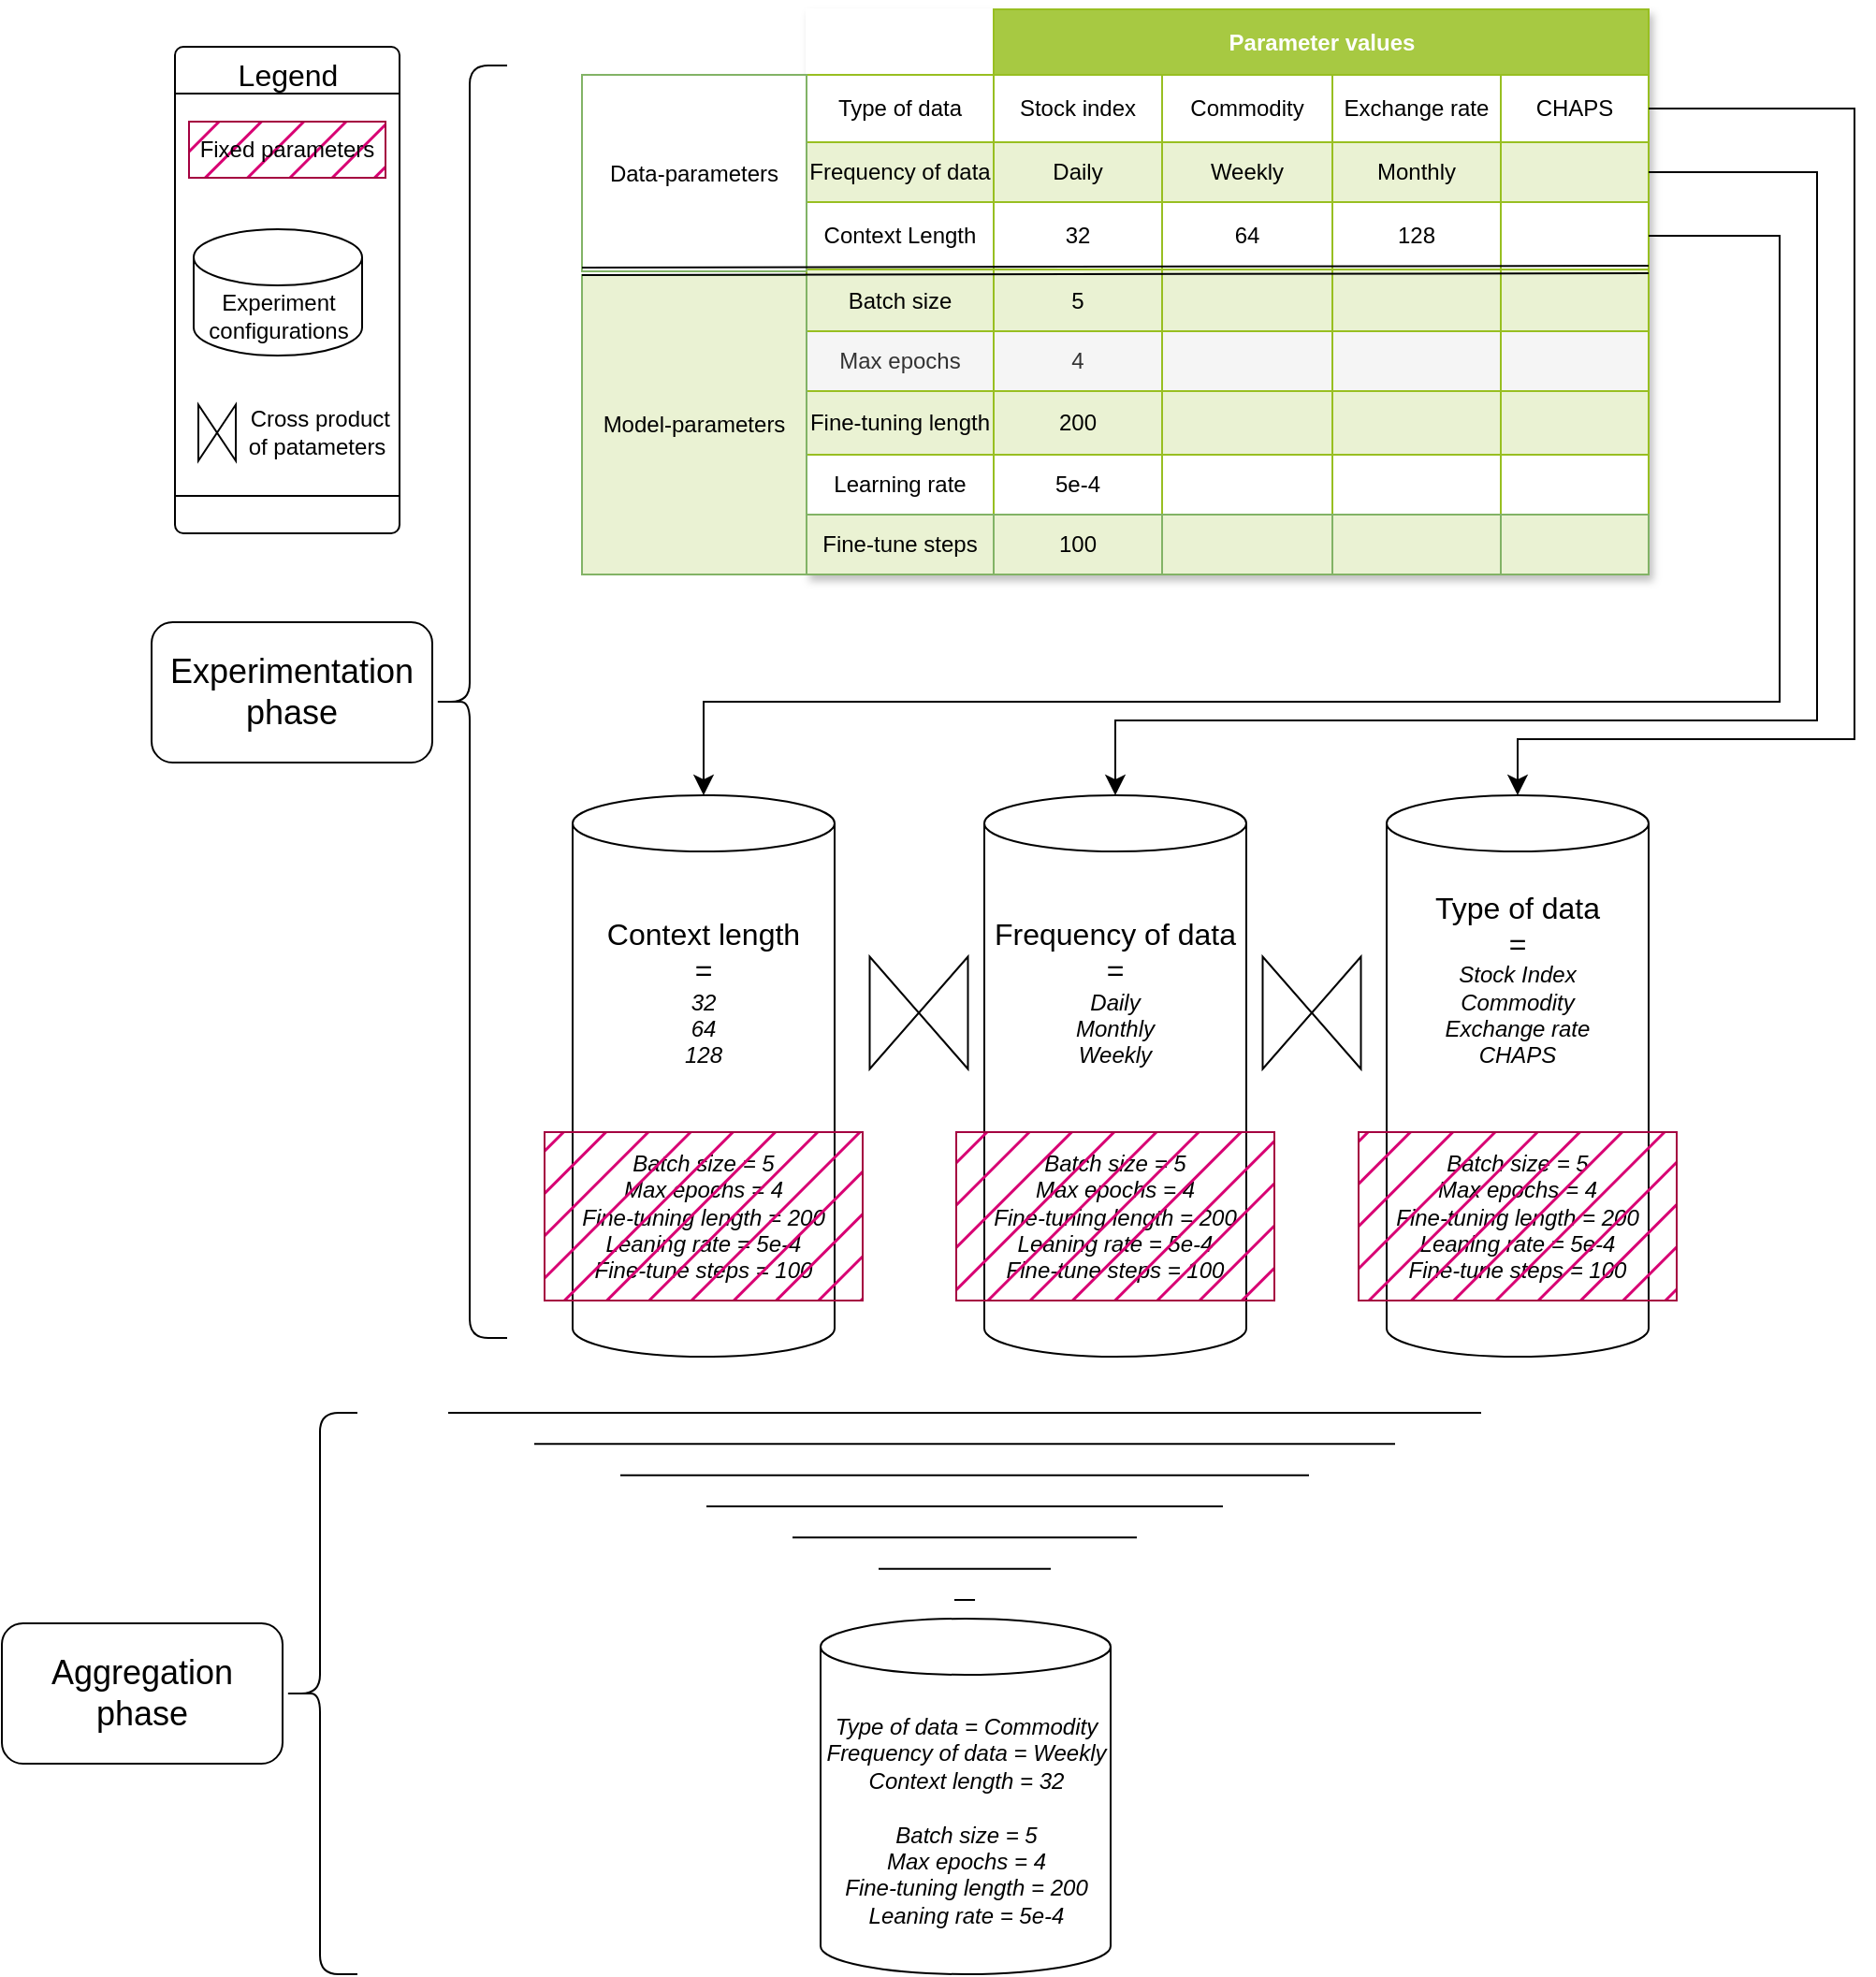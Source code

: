 <mxfile version="24.7.12">
  <diagram name="Page-1" id="0X-eT6srL4ad6cFD6U-O">
    <mxGraphModel dx="1630" dy="920" grid="1" gridSize="10" guides="1" tooltips="1" connect="1" arrows="1" fold="1" page="0" pageScale="1" pageWidth="827" pageHeight="1169" math="0" shadow="0">
      <root>
        <mxCell id="0" />
        <mxCell id="1" parent="0" />
        <mxCell id="S9tJWIZ2xEN-GUF81i5g-2" value="Assets" style="childLayout=tableLayout;recursiveResize=0;strokeColor=#98bf21;fillColor=#A7C942;shadow=1;" vertex="1" parent="1">
          <mxGeometry x="320" y="110" width="450" height="302" as="geometry" />
        </mxCell>
        <mxCell id="S9tJWIZ2xEN-GUF81i5g-3" style="shape=tableRow;horizontal=0;startSize=0;swimlaneHead=0;swimlaneBody=0;top=0;left=0;bottom=0;right=0;dropTarget=0;collapsible=0;recursiveResize=0;expand=0;fontStyle=0;strokeColor=inherit;fillColor=#ffffff;" vertex="1" parent="S9tJWIZ2xEN-GUF81i5g-2">
          <mxGeometry width="450" height="35" as="geometry" />
        </mxCell>
        <mxCell id="S9tJWIZ2xEN-GUF81i5g-23" style="connectable=0;recursiveResize=0;align=center;fontStyle=1;html=1;strokeColor=#ffffff;" vertex="1" parent="S9tJWIZ2xEN-GUF81i5g-3">
          <mxGeometry width="100" height="35" as="geometry">
            <mxRectangle width="100" height="35" as="alternateBounds" />
          </mxGeometry>
        </mxCell>
        <mxCell id="S9tJWIZ2xEN-GUF81i5g-4" value="Parameter values" style="connectable=0;recursiveResize=0;strokeColor=inherit;fillColor=#A7C942;align=center;fontStyle=1;fontColor=#FFFFFF;html=1;rowspan=1;colspan=4;" vertex="1" parent="S9tJWIZ2xEN-GUF81i5g-3">
          <mxGeometry x="100" width="350" height="35" as="geometry">
            <mxRectangle width="90" height="35" as="alternateBounds" />
          </mxGeometry>
        </mxCell>
        <mxCell id="S9tJWIZ2xEN-GUF81i5g-5" value="Title 2" style="connectable=0;recursiveResize=0;strokeColor=inherit;fillColor=#A7C942;align=center;fontStyle=1;fontColor=#FFFFFF;html=1;" vertex="1" visible="0" parent="S9tJWIZ2xEN-GUF81i5g-3">
          <mxGeometry x="190" width="91" height="35" as="geometry">
            <mxRectangle width="91" height="35" as="alternateBounds" />
          </mxGeometry>
        </mxCell>
        <mxCell id="S9tJWIZ2xEN-GUF81i5g-6" value="Title 3" style="connectable=0;recursiveResize=0;strokeColor=inherit;fillColor=#A7C942;align=center;fontStyle=1;fontColor=#FFFFFF;html=1;" vertex="1" visible="0" parent="S9tJWIZ2xEN-GUF81i5g-3">
          <mxGeometry x="281" width="90" height="35" as="geometry">
            <mxRectangle width="90" height="35" as="alternateBounds" />
          </mxGeometry>
        </mxCell>
        <mxCell id="S9tJWIZ2xEN-GUF81i5g-28" style="connectable=0;recursiveResize=0;strokeColor=inherit;fillColor=#A7C942;align=center;fontStyle=1;fontColor=#FFFFFF;html=1;" vertex="1" visible="0" parent="S9tJWIZ2xEN-GUF81i5g-3">
          <mxGeometry x="371" width="79" height="35" as="geometry">
            <mxRectangle width="79" height="35" as="alternateBounds" />
          </mxGeometry>
        </mxCell>
        <mxCell id="S9tJWIZ2xEN-GUF81i5g-7" value="" style="shape=tableRow;horizontal=0;startSize=0;swimlaneHead=0;swimlaneBody=0;top=0;left=0;bottom=0;right=0;dropTarget=0;collapsible=0;recursiveResize=0;expand=0;fontStyle=0;strokeColor=inherit;fillColor=#ffffff;" vertex="1" parent="S9tJWIZ2xEN-GUF81i5g-2">
          <mxGeometry y="35" width="450" height="36" as="geometry" />
        </mxCell>
        <mxCell id="S9tJWIZ2xEN-GUF81i5g-24" value="Type of data" style="connectable=0;recursiveResize=0;strokeColor=inherit;fillColor=inherit;align=center;whiteSpace=wrap;html=1;" vertex="1" parent="S9tJWIZ2xEN-GUF81i5g-7">
          <mxGeometry width="100" height="36" as="geometry">
            <mxRectangle width="100" height="36" as="alternateBounds" />
          </mxGeometry>
        </mxCell>
        <mxCell id="S9tJWIZ2xEN-GUF81i5g-8" value="Stock index" style="connectable=0;recursiveResize=0;strokeColor=inherit;fillColor=inherit;align=center;whiteSpace=wrap;html=1;" vertex="1" parent="S9tJWIZ2xEN-GUF81i5g-7">
          <mxGeometry x="100" width="90" height="36" as="geometry">
            <mxRectangle width="90" height="36" as="alternateBounds" />
          </mxGeometry>
        </mxCell>
        <mxCell id="S9tJWIZ2xEN-GUF81i5g-9" value="Commodity" style="connectable=0;recursiveResize=0;strokeColor=inherit;fillColor=inherit;align=center;whiteSpace=wrap;html=1;" vertex="1" parent="S9tJWIZ2xEN-GUF81i5g-7">
          <mxGeometry x="190" width="91" height="36" as="geometry">
            <mxRectangle width="91" height="36" as="alternateBounds" />
          </mxGeometry>
        </mxCell>
        <mxCell id="S9tJWIZ2xEN-GUF81i5g-10" value="Exchange rate" style="connectable=0;recursiveResize=0;strokeColor=inherit;fillColor=inherit;align=center;whiteSpace=wrap;html=1;" vertex="1" parent="S9tJWIZ2xEN-GUF81i5g-7">
          <mxGeometry x="281" width="90" height="36" as="geometry">
            <mxRectangle width="90" height="36" as="alternateBounds" />
          </mxGeometry>
        </mxCell>
        <mxCell id="S9tJWIZ2xEN-GUF81i5g-29" value="CHAPS" style="connectable=0;recursiveResize=0;strokeColor=inherit;fillColor=inherit;align=center;whiteSpace=wrap;html=1;" vertex="1" parent="S9tJWIZ2xEN-GUF81i5g-7">
          <mxGeometry x="371" width="79" height="36" as="geometry">
            <mxRectangle width="79" height="36" as="alternateBounds" />
          </mxGeometry>
        </mxCell>
        <mxCell id="S9tJWIZ2xEN-GUF81i5g-11" value="" style="shape=tableRow;horizontal=0;startSize=0;swimlaneHead=0;swimlaneBody=0;top=0;left=0;bottom=0;right=0;dropTarget=0;collapsible=0;recursiveResize=0;expand=0;fontStyle=1;strokeColor=inherit;fillColor=#EAF2D3;" vertex="1" parent="S9tJWIZ2xEN-GUF81i5g-2">
          <mxGeometry y="71" width="450" height="32" as="geometry" />
        </mxCell>
        <mxCell id="S9tJWIZ2xEN-GUF81i5g-25" value="Frequency of data" style="connectable=0;recursiveResize=0;strokeColor=inherit;fillColor=inherit;whiteSpace=wrap;html=1;" vertex="1" parent="S9tJWIZ2xEN-GUF81i5g-11">
          <mxGeometry width="100" height="32" as="geometry">
            <mxRectangle width="100" height="32" as="alternateBounds" />
          </mxGeometry>
        </mxCell>
        <mxCell id="S9tJWIZ2xEN-GUF81i5g-12" value="Daily" style="connectable=0;recursiveResize=0;strokeColor=inherit;fillColor=inherit;whiteSpace=wrap;html=1;" vertex="1" parent="S9tJWIZ2xEN-GUF81i5g-11">
          <mxGeometry x="100" width="90" height="32" as="geometry">
            <mxRectangle width="90" height="32" as="alternateBounds" />
          </mxGeometry>
        </mxCell>
        <mxCell id="S9tJWIZ2xEN-GUF81i5g-13" value="Weekly" style="connectable=0;recursiveResize=0;strokeColor=inherit;fillColor=inherit;whiteSpace=wrap;html=1;" vertex="1" parent="S9tJWIZ2xEN-GUF81i5g-11">
          <mxGeometry x="190" width="91" height="32" as="geometry">
            <mxRectangle width="91" height="32" as="alternateBounds" />
          </mxGeometry>
        </mxCell>
        <mxCell id="S9tJWIZ2xEN-GUF81i5g-14" value="Monthly" style="connectable=0;recursiveResize=0;strokeColor=inherit;fillColor=inherit;whiteSpace=wrap;html=1;" vertex="1" parent="S9tJWIZ2xEN-GUF81i5g-11">
          <mxGeometry x="281" width="90" height="32" as="geometry">
            <mxRectangle width="90" height="32" as="alternateBounds" />
          </mxGeometry>
        </mxCell>
        <mxCell id="S9tJWIZ2xEN-GUF81i5g-30" style="connectable=0;recursiveResize=0;strokeColor=inherit;fillColor=inherit;whiteSpace=wrap;html=1;" vertex="1" parent="S9tJWIZ2xEN-GUF81i5g-11">
          <mxGeometry x="371" width="79" height="32" as="geometry">
            <mxRectangle width="79" height="32" as="alternateBounds" />
          </mxGeometry>
        </mxCell>
        <mxCell id="S9tJWIZ2xEN-GUF81i5g-15" value="" style="shape=tableRow;horizontal=0;startSize=0;swimlaneHead=0;swimlaneBody=0;top=0;left=0;bottom=0;right=0;dropTarget=0;collapsible=0;recursiveResize=0;expand=0;fontStyle=0;strokeColor=inherit;fillColor=#ffffff;" vertex="1" parent="S9tJWIZ2xEN-GUF81i5g-2">
          <mxGeometry y="103" width="450" height="36" as="geometry" />
        </mxCell>
        <mxCell id="S9tJWIZ2xEN-GUF81i5g-26" value="Context Length" style="connectable=0;recursiveResize=0;strokeColor=inherit;fillColor=inherit;fontStyle=0;align=center;whiteSpace=wrap;html=1;" vertex="1" parent="S9tJWIZ2xEN-GUF81i5g-15">
          <mxGeometry width="100" height="36" as="geometry">
            <mxRectangle width="100" height="36" as="alternateBounds" />
          </mxGeometry>
        </mxCell>
        <mxCell id="S9tJWIZ2xEN-GUF81i5g-16" value="32" style="connectable=0;recursiveResize=0;strokeColor=inherit;fillColor=inherit;fontStyle=0;align=center;whiteSpace=wrap;html=1;" vertex="1" parent="S9tJWIZ2xEN-GUF81i5g-15">
          <mxGeometry x="100" width="90" height="36" as="geometry">
            <mxRectangle width="90" height="36" as="alternateBounds" />
          </mxGeometry>
        </mxCell>
        <mxCell id="S9tJWIZ2xEN-GUF81i5g-17" value="64" style="connectable=0;recursiveResize=0;strokeColor=inherit;fillColor=inherit;fontStyle=0;align=center;whiteSpace=wrap;html=1;" vertex="1" parent="S9tJWIZ2xEN-GUF81i5g-15">
          <mxGeometry x="190" width="91" height="36" as="geometry">
            <mxRectangle width="91" height="36" as="alternateBounds" />
          </mxGeometry>
        </mxCell>
        <mxCell id="S9tJWIZ2xEN-GUF81i5g-18" value="128" style="connectable=0;recursiveResize=0;strokeColor=inherit;fillColor=inherit;fontStyle=0;align=center;whiteSpace=wrap;html=1;" vertex="1" parent="S9tJWIZ2xEN-GUF81i5g-15">
          <mxGeometry x="281" width="90" height="36" as="geometry">
            <mxRectangle width="90" height="36" as="alternateBounds" />
          </mxGeometry>
        </mxCell>
        <mxCell id="S9tJWIZ2xEN-GUF81i5g-31" style="connectable=0;recursiveResize=0;strokeColor=inherit;fillColor=inherit;fontStyle=0;align=center;whiteSpace=wrap;html=1;" vertex="1" parent="S9tJWIZ2xEN-GUF81i5g-15">
          <mxGeometry x="371" width="79" height="36" as="geometry">
            <mxRectangle width="79" height="36" as="alternateBounds" />
          </mxGeometry>
        </mxCell>
        <mxCell id="S9tJWIZ2xEN-GUF81i5g-19" value="" style="shape=tableRow;horizontal=0;startSize=0;swimlaneHead=0;swimlaneBody=0;top=0;left=0;bottom=0;right=0;dropTarget=0;collapsible=0;recursiveResize=0;expand=0;fontStyle=1;strokeColor=inherit;fillColor=#EAF2D3;" vertex="1" parent="S9tJWIZ2xEN-GUF81i5g-2">
          <mxGeometry y="139" width="450" height="33" as="geometry" />
        </mxCell>
        <mxCell id="S9tJWIZ2xEN-GUF81i5g-27" value="Batch size" style="connectable=0;recursiveResize=0;strokeColor=inherit;fillColor=inherit;whiteSpace=wrap;html=1;" vertex="1" parent="S9tJWIZ2xEN-GUF81i5g-19">
          <mxGeometry width="100" height="33" as="geometry">
            <mxRectangle width="100" height="33" as="alternateBounds" />
          </mxGeometry>
        </mxCell>
        <mxCell id="S9tJWIZ2xEN-GUF81i5g-20" value="5" style="connectable=0;recursiveResize=0;strokeColor=inherit;fillColor=inherit;whiteSpace=wrap;html=1;" vertex="1" parent="S9tJWIZ2xEN-GUF81i5g-19">
          <mxGeometry x="100" width="90" height="33" as="geometry">
            <mxRectangle width="90" height="33" as="alternateBounds" />
          </mxGeometry>
        </mxCell>
        <mxCell id="S9tJWIZ2xEN-GUF81i5g-21" value="" style="connectable=0;recursiveResize=0;strokeColor=inherit;fillColor=inherit;whiteSpace=wrap;html=1;" vertex="1" parent="S9tJWIZ2xEN-GUF81i5g-19">
          <mxGeometry x="190" width="91" height="33" as="geometry">
            <mxRectangle width="91" height="33" as="alternateBounds" />
          </mxGeometry>
        </mxCell>
        <mxCell id="S9tJWIZ2xEN-GUF81i5g-22" value="" style="connectable=0;recursiveResize=0;strokeColor=inherit;fillColor=inherit;whiteSpace=wrap;html=1;" vertex="1" parent="S9tJWIZ2xEN-GUF81i5g-19">
          <mxGeometry x="281" width="90" height="33" as="geometry">
            <mxRectangle width="90" height="33" as="alternateBounds" />
          </mxGeometry>
        </mxCell>
        <mxCell id="S9tJWIZ2xEN-GUF81i5g-32" style="connectable=0;recursiveResize=0;strokeColor=inherit;fillColor=inherit;whiteSpace=wrap;html=1;" vertex="1" parent="S9tJWIZ2xEN-GUF81i5g-19">
          <mxGeometry x="371" width="79" height="33" as="geometry">
            <mxRectangle width="79" height="33" as="alternateBounds" />
          </mxGeometry>
        </mxCell>
        <mxCell id="S9tJWIZ2xEN-GUF81i5g-45" style="shape=tableRow;horizontal=0;startSize=0;swimlaneHead=0;swimlaneBody=0;top=0;left=0;bottom=0;right=0;dropTarget=0;collapsible=0;recursiveResize=0;expand=0;fontStyle=1;strokeColor=inherit;fillColor=#EAF2D3;" vertex="1" parent="S9tJWIZ2xEN-GUF81i5g-2">
          <mxGeometry y="172" width="450" height="32" as="geometry" />
        </mxCell>
        <mxCell id="S9tJWIZ2xEN-GUF81i5g-46" value="Max epochs" style="connectable=0;recursiveResize=0;strokeColor=inherit;fillColor=#f5f5f5;whiteSpace=wrap;html=1;fontColor=#333333;" vertex="1" parent="S9tJWIZ2xEN-GUF81i5g-45">
          <mxGeometry width="100" height="32" as="geometry">
            <mxRectangle width="100" height="32" as="alternateBounds" />
          </mxGeometry>
        </mxCell>
        <mxCell id="S9tJWIZ2xEN-GUF81i5g-47" value="4" style="connectable=0;recursiveResize=0;strokeColor=inherit;fillColor=#f5f5f5;whiteSpace=wrap;html=1;fontColor=#333333;" vertex="1" parent="S9tJWIZ2xEN-GUF81i5g-45">
          <mxGeometry x="100" width="90" height="32" as="geometry">
            <mxRectangle width="90" height="32" as="alternateBounds" />
          </mxGeometry>
        </mxCell>
        <mxCell id="S9tJWIZ2xEN-GUF81i5g-48" value="" style="connectable=0;recursiveResize=0;strokeColor=inherit;fillColor=#f5f5f5;whiteSpace=wrap;html=1;fontColor=#333333;" vertex="1" parent="S9tJWIZ2xEN-GUF81i5g-45">
          <mxGeometry x="190" width="91" height="32" as="geometry">
            <mxRectangle width="91" height="32" as="alternateBounds" />
          </mxGeometry>
        </mxCell>
        <mxCell id="S9tJWIZ2xEN-GUF81i5g-49" value="" style="connectable=0;recursiveResize=0;strokeColor=inherit;fillColor=#f5f5f5;whiteSpace=wrap;html=1;fontColor=#333333;" vertex="1" parent="S9tJWIZ2xEN-GUF81i5g-45">
          <mxGeometry x="281" width="90" height="32" as="geometry">
            <mxRectangle width="90" height="32" as="alternateBounds" />
          </mxGeometry>
        </mxCell>
        <mxCell id="S9tJWIZ2xEN-GUF81i5g-50" style="connectable=0;recursiveResize=0;strokeColor=inherit;fillColor=#f5f5f5;whiteSpace=wrap;html=1;fontColor=#333333;" vertex="1" parent="S9tJWIZ2xEN-GUF81i5g-45">
          <mxGeometry x="371" width="79" height="32" as="geometry">
            <mxRectangle width="79" height="32" as="alternateBounds" />
          </mxGeometry>
        </mxCell>
        <mxCell id="S9tJWIZ2xEN-GUF81i5g-39" style="shape=tableRow;horizontal=0;startSize=0;swimlaneHead=0;swimlaneBody=0;top=0;left=0;bottom=0;right=0;dropTarget=0;collapsible=0;recursiveResize=0;expand=0;fontStyle=1;strokeColor=inherit;fillColor=#EAF2D3;" vertex="1" parent="S9tJWIZ2xEN-GUF81i5g-2">
          <mxGeometry y="204" width="450" height="34" as="geometry" />
        </mxCell>
        <mxCell id="S9tJWIZ2xEN-GUF81i5g-40" value="Fine-tuning length" style="connectable=0;recursiveResize=0;strokeColor=inherit;fillColor=inherit;whiteSpace=wrap;html=1;" vertex="1" parent="S9tJWIZ2xEN-GUF81i5g-39">
          <mxGeometry width="100" height="34" as="geometry">
            <mxRectangle width="100" height="34" as="alternateBounds" />
          </mxGeometry>
        </mxCell>
        <mxCell id="S9tJWIZ2xEN-GUF81i5g-41" value="200" style="connectable=0;recursiveResize=0;strokeColor=inherit;fillColor=inherit;whiteSpace=wrap;html=1;" vertex="1" parent="S9tJWIZ2xEN-GUF81i5g-39">
          <mxGeometry x="100" width="90" height="34" as="geometry">
            <mxRectangle width="90" height="34" as="alternateBounds" />
          </mxGeometry>
        </mxCell>
        <mxCell id="S9tJWIZ2xEN-GUF81i5g-42" value="" style="connectable=0;recursiveResize=0;strokeColor=inherit;fillColor=inherit;whiteSpace=wrap;html=1;" vertex="1" parent="S9tJWIZ2xEN-GUF81i5g-39">
          <mxGeometry x="190" width="91" height="34" as="geometry">
            <mxRectangle width="91" height="34" as="alternateBounds" />
          </mxGeometry>
        </mxCell>
        <mxCell id="S9tJWIZ2xEN-GUF81i5g-43" value="" style="connectable=0;recursiveResize=0;strokeColor=inherit;fillColor=inherit;whiteSpace=wrap;html=1;" vertex="1" parent="S9tJWIZ2xEN-GUF81i5g-39">
          <mxGeometry x="281" width="90" height="34" as="geometry">
            <mxRectangle width="90" height="34" as="alternateBounds" />
          </mxGeometry>
        </mxCell>
        <mxCell id="S9tJWIZ2xEN-GUF81i5g-44" style="connectable=0;recursiveResize=0;strokeColor=inherit;fillColor=inherit;whiteSpace=wrap;html=1;" vertex="1" parent="S9tJWIZ2xEN-GUF81i5g-39">
          <mxGeometry x="371" width="79" height="34" as="geometry">
            <mxRectangle width="79" height="34" as="alternateBounds" />
          </mxGeometry>
        </mxCell>
        <mxCell id="S9tJWIZ2xEN-GUF81i5g-33" style="shape=tableRow;horizontal=0;startSize=0;swimlaneHead=0;swimlaneBody=0;top=0;left=0;bottom=0;right=0;dropTarget=0;collapsible=0;recursiveResize=0;expand=0;fontStyle=1;strokeColor=inherit;fillColor=#EAF2D3;" vertex="1" parent="S9tJWIZ2xEN-GUF81i5g-2">
          <mxGeometry y="238" width="450" height="32" as="geometry" />
        </mxCell>
        <mxCell id="S9tJWIZ2xEN-GUF81i5g-34" value="Learning rate" style="connectable=0;recursiveResize=0;whiteSpace=wrap;html=1;strokeColor=inherit;" vertex="1" parent="S9tJWIZ2xEN-GUF81i5g-33">
          <mxGeometry width="100" height="32" as="geometry">
            <mxRectangle width="100" height="32" as="alternateBounds" />
          </mxGeometry>
        </mxCell>
        <mxCell id="S9tJWIZ2xEN-GUF81i5g-35" value="5e-4" style="connectable=0;recursiveResize=0;whiteSpace=wrap;html=1;strokeColor=inherit;" vertex="1" parent="S9tJWIZ2xEN-GUF81i5g-33">
          <mxGeometry x="100" width="90" height="32" as="geometry">
            <mxRectangle width="90" height="32" as="alternateBounds" />
          </mxGeometry>
        </mxCell>
        <mxCell id="S9tJWIZ2xEN-GUF81i5g-36" value="" style="connectable=0;recursiveResize=0;whiteSpace=wrap;html=1;strokeColor=inherit;" vertex="1" parent="S9tJWIZ2xEN-GUF81i5g-33">
          <mxGeometry x="190" width="91" height="32" as="geometry">
            <mxRectangle width="91" height="32" as="alternateBounds" />
          </mxGeometry>
        </mxCell>
        <mxCell id="S9tJWIZ2xEN-GUF81i5g-37" value="" style="connectable=0;recursiveResize=0;whiteSpace=wrap;html=1;strokeColor=inherit;" vertex="1" parent="S9tJWIZ2xEN-GUF81i5g-33">
          <mxGeometry x="281" width="90" height="32" as="geometry">
            <mxRectangle width="90" height="32" as="alternateBounds" />
          </mxGeometry>
        </mxCell>
        <mxCell id="S9tJWIZ2xEN-GUF81i5g-38" style="connectable=0;recursiveResize=0;whiteSpace=wrap;html=1;strokeColor=inherit;" vertex="1" parent="S9tJWIZ2xEN-GUF81i5g-33">
          <mxGeometry x="371" width="79" height="32" as="geometry">
            <mxRectangle width="79" height="32" as="alternateBounds" />
          </mxGeometry>
        </mxCell>
        <mxCell id="S9tJWIZ2xEN-GUF81i5g-119" style="shape=tableRow;horizontal=0;startSize=0;swimlaneHead=0;swimlaneBody=0;top=0;left=0;bottom=0;right=0;dropTarget=0;collapsible=0;recursiveResize=0;expand=0;fontStyle=1;strokeColor=inherit;fillColor=#EAF2D3;" vertex="1" parent="S9tJWIZ2xEN-GUF81i5g-2">
          <mxGeometry y="270" width="450" height="32" as="geometry" />
        </mxCell>
        <mxCell id="S9tJWIZ2xEN-GUF81i5g-120" value="Fine-tune steps" style="connectable=0;recursiveResize=0;whiteSpace=wrap;html=1;strokeColor=#82b366;fillColor=#EAF2D3;" vertex="1" parent="S9tJWIZ2xEN-GUF81i5g-119">
          <mxGeometry width="100" height="32" as="geometry">
            <mxRectangle width="100" height="32" as="alternateBounds" />
          </mxGeometry>
        </mxCell>
        <mxCell id="S9tJWIZ2xEN-GUF81i5g-121" value="100" style="connectable=0;recursiveResize=0;whiteSpace=wrap;html=1;strokeColor=#82b366;fillColor=#EAF2D3;" vertex="1" parent="S9tJWIZ2xEN-GUF81i5g-119">
          <mxGeometry x="100" width="90" height="32" as="geometry">
            <mxRectangle width="90" height="32" as="alternateBounds" />
          </mxGeometry>
        </mxCell>
        <mxCell id="S9tJWIZ2xEN-GUF81i5g-122" style="connectable=0;recursiveResize=0;whiteSpace=wrap;html=1;strokeColor=#82b366;fillColor=#EAF2D3;" vertex="1" parent="S9tJWIZ2xEN-GUF81i5g-119">
          <mxGeometry x="190" width="91" height="32" as="geometry">
            <mxRectangle width="91" height="32" as="alternateBounds" />
          </mxGeometry>
        </mxCell>
        <mxCell id="S9tJWIZ2xEN-GUF81i5g-123" style="connectable=0;recursiveResize=0;whiteSpace=wrap;html=1;strokeColor=#82b366;fillColor=#EAF2D3;" vertex="1" parent="S9tJWIZ2xEN-GUF81i5g-119">
          <mxGeometry x="281" width="90" height="32" as="geometry">
            <mxRectangle width="90" height="32" as="alternateBounds" />
          </mxGeometry>
        </mxCell>
        <mxCell id="S9tJWIZ2xEN-GUF81i5g-124" style="connectable=0;recursiveResize=0;whiteSpace=wrap;html=1;strokeColor=#82b366;fillColor=#EAF2D3;" vertex="1" parent="S9tJWIZ2xEN-GUF81i5g-119">
          <mxGeometry x="371" width="79" height="32" as="geometry">
            <mxRectangle width="79" height="32" as="alternateBounds" />
          </mxGeometry>
        </mxCell>
        <mxCell id="S9tJWIZ2xEN-GUF81i5g-69" value="Data-parameters" style="rounded=0;whiteSpace=wrap;html=1;fillColor=#ffffff;strokeColor=#82b366;" vertex="1" parent="1">
          <mxGeometry x="200" y="145" width="120" height="105" as="geometry" />
        </mxCell>
        <mxCell id="S9tJWIZ2xEN-GUF81i5g-72" value="Model-parameters" style="rounded=0;whiteSpace=wrap;html=1;fillColor=#EAF2D3;strokeColor=#82b366;" vertex="1" parent="1">
          <mxGeometry x="200" y="252" width="120" height="160" as="geometry" />
        </mxCell>
        <mxCell id="S9tJWIZ2xEN-GUF81i5g-52" value="" style="shape=link;html=1;rounded=0;exitX=0;exitY=1;exitDx=0;exitDy=0;entryX=1;entryY=1;entryDx=0;entryDy=0;" edge="1" parent="1" source="S9tJWIZ2xEN-GUF81i5g-69" target="S9tJWIZ2xEN-GUF81i5g-15">
          <mxGeometry width="100" relative="1" as="geometry">
            <mxPoint x="700" y="140" as="sourcePoint" />
            <mxPoint x="800" y="140" as="targetPoint" />
          </mxGeometry>
        </mxCell>
        <mxCell id="S9tJWIZ2xEN-GUF81i5g-73" value="&lt;div style=&quot;font-size: 16px;&quot;&gt;&lt;font style=&quot;font-size: 16px;&quot;&gt;Frequency of data&lt;/font&gt;&lt;/div&gt;&lt;div style=&quot;font-size: 16px;&quot;&gt;=&lt;/div&gt;&lt;div&gt;&lt;i&gt;Daily&lt;/i&gt;&lt;/div&gt;&lt;div&gt;&lt;i&gt;Monthly&lt;/i&gt;&lt;/div&gt;&lt;div&gt;&lt;i&gt;Weekly&lt;/i&gt;&lt;/div&gt;&lt;div&gt;&lt;i&gt;&lt;br&gt;&lt;/i&gt;&lt;/div&gt;&lt;div&gt;&lt;i&gt;&lt;br&gt;&lt;/i&gt;&lt;/div&gt;&lt;div&gt;&lt;i&gt;&lt;br&gt;&lt;/i&gt;&lt;/div&gt;&lt;div&gt;&lt;div&gt;&lt;i&gt;Batch size = 5&lt;/i&gt;&lt;/div&gt;&lt;div&gt;&lt;i&gt;Max epochs = 4&lt;/i&gt;&lt;/div&gt;&lt;div&gt;&lt;i&gt;Fine-tuning length = 200&lt;/i&gt;&lt;/div&gt;&lt;div&gt;&lt;i&gt;Leaning rate = 5e-4&lt;/i&gt;&lt;/div&gt;&lt;/div&gt;&lt;div&gt;&lt;i&gt;Fine-tune steps = 100&lt;/i&gt;&lt;i&gt;&lt;br&gt;&lt;/i&gt;&lt;/div&gt;" style="shape=cylinder3;whiteSpace=wrap;html=1;boundedLbl=1;backgroundOutline=1;size=15;" vertex="1" parent="1">
          <mxGeometry x="415" y="530" width="140" height="300" as="geometry" />
        </mxCell>
        <mxCell id="S9tJWIZ2xEN-GUF81i5g-80" value="&lt;font style=&quot;font-size: 16px;&quot;&gt;Context length&lt;/font&gt;&lt;div style=&quot;font-size: 16px;&quot;&gt;=&lt;/div&gt;&lt;div&gt;&lt;i&gt;32&lt;/i&gt;&lt;/div&gt;&lt;div&gt;&lt;i&gt;64&lt;/i&gt;&lt;/div&gt;&lt;div&gt;&lt;i&gt;128&lt;/i&gt;&lt;/div&gt;&lt;div&gt;&lt;i&gt;&lt;br&gt;&lt;/i&gt;&lt;/div&gt;&lt;div&gt;&lt;i&gt;&lt;br&gt;&lt;/i&gt;&lt;/div&gt;&lt;div&gt;&lt;i&gt;&lt;br&gt;&lt;/i&gt;&lt;/div&gt;&lt;div&gt;&lt;div&gt;&lt;i&gt;Batch size = 5&lt;/i&gt;&lt;/div&gt;&lt;div&gt;&lt;i&gt;Max epochs = 4&lt;/i&gt;&lt;/div&gt;&lt;div&gt;&lt;i&gt;Fine-tuning length = 200&lt;/i&gt;&lt;/div&gt;&lt;div&gt;&lt;i&gt;Leaning rate = 5e-4&lt;/i&gt;&lt;/div&gt;&lt;/div&gt;&lt;div&gt;&lt;i&gt;Fine-tune steps = 100&lt;/i&gt;&lt;/div&gt;" style="shape=cylinder3;whiteSpace=wrap;html=1;boundedLbl=1;backgroundOutline=1;size=15;" vertex="1" parent="1">
          <mxGeometry x="195" y="530" width="140" height="300" as="geometry" />
        </mxCell>
        <mxCell id="S9tJWIZ2xEN-GUF81i5g-79" value="&lt;font style=&quot;font-size: 16px;&quot;&gt;Type of data&lt;/font&gt;&lt;div style=&quot;font-size: 16px;&quot;&gt;=&lt;/div&gt;&lt;div&gt;&lt;i&gt;Stock Index&lt;/i&gt;&lt;/div&gt;&lt;div&gt;&lt;i&gt;Commodity&lt;/i&gt;&lt;/div&gt;&lt;div&gt;&lt;i&gt;Exchange rate&lt;/i&gt;&lt;/div&gt;&lt;div&gt;&lt;i&gt;CHAPS&lt;/i&gt;&lt;/div&gt;&lt;div&gt;&lt;i&gt;&lt;br&gt;&lt;/i&gt;&lt;/div&gt;&lt;div&gt;&lt;i&gt;&lt;br&gt;&lt;/i&gt;&lt;/div&gt;&lt;div&gt;&lt;i&gt;&lt;br&gt;&lt;/i&gt;&lt;/div&gt;&lt;div&gt;&lt;i&gt;Batch size = 5&lt;/i&gt;&lt;/div&gt;&lt;div&gt;&lt;i&gt;Max epochs = 4&lt;/i&gt;&lt;/div&gt;&lt;div&gt;&lt;i&gt;Fine-tuning length = 200&lt;/i&gt;&lt;/div&gt;&lt;div&gt;&lt;i&gt;Leaning rate = 5e-4&lt;/i&gt;&lt;/div&gt;&lt;div&gt;&lt;i&gt;Fine-tune steps = 100&lt;/i&gt;&lt;i&gt;&lt;br&gt;&lt;/i&gt;&lt;/div&gt;&lt;div&gt;&lt;i&gt;&lt;br&gt;&lt;/i&gt;&lt;/div&gt;" style="shape=cylinder3;whiteSpace=wrap;html=1;boundedLbl=1;backgroundOutline=1;size=15;" vertex="1" parent="1">
          <mxGeometry x="630" y="530" width="140" height="300" as="geometry" />
        </mxCell>
        <mxCell id="S9tJWIZ2xEN-GUF81i5g-81" value="" style="shape=collate;whiteSpace=wrap;html=1;rotation=90;" vertex="1" parent="1">
          <mxGeometry x="350" y="620" width="60" height="52.5" as="geometry" />
        </mxCell>
        <mxCell id="S9tJWIZ2xEN-GUF81i5g-88" value="" style="rounded=0;whiteSpace=wrap;html=1;fillColor=#d80073;textOpacity=80;fillStyle=hatch;strokeColor=#A50040;fontColor=#ffffff;" vertex="1" parent="1">
          <mxGeometry x="615" y="710" width="170" height="90" as="geometry" />
        </mxCell>
        <mxCell id="S9tJWIZ2xEN-GUF81i5g-86" value="" style="shape=mxgraph.arrows2.wedgeArrowDashed2;html=1;bendable=0;startWidth=276;stepSize=15;rounded=0;" edge="1" parent="1">
          <mxGeometry width="100" height="100" relative="1" as="geometry">
            <mxPoint x="404.5" y="860" as="sourcePoint" />
            <mxPoint x="404.5" y="960" as="targetPoint" />
          </mxGeometry>
        </mxCell>
        <mxCell id="S9tJWIZ2xEN-GUF81i5g-91" value="" style="shape=collate;whiteSpace=wrap;html=1;rotation=90;" vertex="1" parent="1">
          <mxGeometry x="560" y="620" width="60" height="52.5" as="geometry" />
        </mxCell>
        <mxCell id="S9tJWIZ2xEN-GUF81i5g-92" value="" style="rounded=0;whiteSpace=wrap;html=1;fillColor=#d80073;textOpacity=80;fontColor=#ffffff;strokeColor=#A50040;fillStyle=hatch;" vertex="1" parent="1">
          <mxGeometry x="400" y="710" width="170" height="90" as="geometry" />
        </mxCell>
        <mxCell id="S9tJWIZ2xEN-GUF81i5g-93" value="" style="rounded=0;whiteSpace=wrap;html=1;fillColor=#d80073;textOpacity=80;fontColor=#ffffff;strokeColor=#A50040;fillStyle=hatch;gradientColor=none;" vertex="1" parent="1">
          <mxGeometry x="180" y="710" width="170" height="90" as="geometry" />
        </mxCell>
        <mxCell id="S9tJWIZ2xEN-GUF81i5g-95" value="&lt;br&gt;&lt;div&gt;&lt;i&gt;Type of data = Commodity&lt;/i&gt;&lt;/div&gt;&lt;div&gt;&lt;i&gt;Frequency of data = Weekly&lt;/i&gt;&lt;/div&gt;&lt;div&gt;&lt;i&gt;Context length = 32&lt;/i&gt;&lt;/div&gt;&lt;div&gt;&lt;i&gt;&lt;br&gt;&lt;/i&gt;&lt;/div&gt;&lt;div&gt;&lt;i&gt;Batch size = 5&lt;/i&gt;&lt;/div&gt;&lt;div&gt;&lt;i&gt;Max epochs = 4&lt;/i&gt;&lt;/div&gt;&lt;div&gt;&lt;i&gt;Fine-tuning length = 200&lt;/i&gt;&lt;/div&gt;&lt;div&gt;&lt;i&gt;Leaning rate = 5e-4&lt;/i&gt;&lt;/div&gt;&lt;div&gt;&lt;i&gt;&lt;br&gt;&lt;/i&gt;&lt;/div&gt;" style="shape=cylinder3;whiteSpace=wrap;html=1;boundedLbl=1;backgroundOutline=1;size=15;" vertex="1" parent="1">
          <mxGeometry x="327.5" y="970" width="155" height="190" as="geometry" />
        </mxCell>
        <mxCell id="S9tJWIZ2xEN-GUF81i5g-98" value="" style="edgeStyle=segmentEdgeStyle;endArrow=classic;html=1;curved=0;rounded=0;endSize=8;startSize=8;exitX=1;exitY=0.5;exitDx=0;exitDy=0;entryX=0.5;entryY=0;entryDx=0;entryDy=0;entryPerimeter=0;" edge="1" parent="1" source="S9tJWIZ2xEN-GUF81i5g-7" target="S9tJWIZ2xEN-GUF81i5g-79">
          <mxGeometry width="50" height="50" relative="1" as="geometry">
            <mxPoint x="780" y="243" as="sourcePoint" />
            <mxPoint x="260" y="510" as="targetPoint" />
            <Array as="points">
              <mxPoint x="880" y="163" />
              <mxPoint x="880" y="500" />
              <mxPoint x="700" y="500" />
            </Array>
          </mxGeometry>
        </mxCell>
        <mxCell id="S9tJWIZ2xEN-GUF81i5g-99" value="" style="edgeStyle=segmentEdgeStyle;endArrow=classic;html=1;curved=0;rounded=0;endSize=8;startSize=8;exitX=1;exitY=0.5;exitDx=0;exitDy=0;entryX=0.5;entryY=0;entryDx=0;entryDy=0;entryPerimeter=0;" edge="1" parent="1" source="S9tJWIZ2xEN-GUF81i5g-11" target="S9tJWIZ2xEN-GUF81i5g-73">
          <mxGeometry width="50" height="50" relative="1" as="geometry">
            <mxPoint x="810" y="251.5" as="sourcePoint" />
            <mxPoint x="310" y="538.5" as="targetPoint" />
            <Array as="points">
              <mxPoint x="860" y="197" />
              <mxPoint x="860" y="490" />
              <mxPoint x="485" y="490" />
            </Array>
          </mxGeometry>
        </mxCell>
        <mxCell id="S9tJWIZ2xEN-GUF81i5g-100" value="" style="edgeStyle=segmentEdgeStyle;endArrow=classic;html=1;curved=0;rounded=0;endSize=8;startSize=8;exitX=1;exitY=0.5;exitDx=0;exitDy=0;entryX=0.5;entryY=0;entryDx=0;entryDy=0;entryPerimeter=0;" edge="1" parent="1" source="S9tJWIZ2xEN-GUF81i5g-15" target="S9tJWIZ2xEN-GUF81i5g-80">
          <mxGeometry width="50" height="50" relative="1" as="geometry">
            <mxPoint x="780" y="287" as="sourcePoint" />
            <mxPoint x="495" y="540" as="targetPoint" />
            <Array as="points">
              <mxPoint x="840" y="231" />
              <mxPoint x="840" y="480" />
              <mxPoint x="265" y="480" />
            </Array>
          </mxGeometry>
        </mxCell>
        <mxCell id="S9tJWIZ2xEN-GUF81i5g-101" value="" style="shape=curlyBracket;whiteSpace=wrap;html=1;rounded=1;labelPosition=left;verticalLabelPosition=middle;align=right;verticalAlign=middle;size=0.5;" vertex="1" parent="1">
          <mxGeometry x="120" y="140" width="40" height="680" as="geometry" />
        </mxCell>
        <mxCell id="S9tJWIZ2xEN-GUF81i5g-102" value="&lt;font style=&quot;font-size: 18px;&quot;&gt;Experimentation phase&lt;/font&gt;" style="rounded=1;whiteSpace=wrap;html=1;" vertex="1" parent="1">
          <mxGeometry x="-30" y="437.5" width="150" height="75" as="geometry" />
        </mxCell>
        <mxCell id="S9tJWIZ2xEN-GUF81i5g-104" value="&lt;font style=&quot;font-size: 18px;&quot;&gt;Aggregation phase&lt;/font&gt;" style="rounded=1;whiteSpace=wrap;html=1;" vertex="1" parent="1">
          <mxGeometry x="-110" y="972.5" width="150" height="75" as="geometry" />
        </mxCell>
        <mxCell id="S9tJWIZ2xEN-GUF81i5g-105" value="" style="shape=curlyBracket;whiteSpace=wrap;html=1;rounded=1;labelPosition=left;verticalLabelPosition=middle;align=right;verticalAlign=middle;size=0.5;" vertex="1" parent="1">
          <mxGeometry x="40" y="860" width="40" height="300" as="geometry" />
        </mxCell>
        <mxCell id="S9tJWIZ2xEN-GUF81i5g-107" value="&lt;font style=&quot;font-size: 16px;&quot;&gt;Legend&lt;/font&gt;" style="rounded=1;whiteSpace=wrap;html=1;" vertex="1" parent="1">
          <mxGeometry x="-17.5" y="130" width="120" height="30" as="geometry" />
        </mxCell>
        <mxCell id="S9tJWIZ2xEN-GUF81i5g-108" value="" style="rounded=1;whiteSpace=wrap;html=1;" vertex="1" parent="1">
          <mxGeometry x="-17.5" y="360" width="120" height="30" as="geometry" />
        </mxCell>
        <mxCell id="S9tJWIZ2xEN-GUF81i5g-109" value="" style="rounded=0;whiteSpace=wrap;html=1;" vertex="1" parent="1">
          <mxGeometry x="-17.5" y="155" width="120" height="215" as="geometry" />
        </mxCell>
        <mxCell id="S9tJWIZ2xEN-GUF81i5g-114" value="Fixed parameters" style="rounded=0;whiteSpace=wrap;html=1;fillColor=#d80073;fontColor=#000000;strokeColor=#A50040;fillStyle=hatch;gradientColor=none;" vertex="1" parent="1">
          <mxGeometry x="-10" y="170" width="105" height="30" as="geometry" />
        </mxCell>
        <mxCell id="S9tJWIZ2xEN-GUF81i5g-115" value="Experiment configurations" style="shape=cylinder3;whiteSpace=wrap;html=1;boundedLbl=1;backgroundOutline=1;size=15;" vertex="1" parent="1">
          <mxGeometry x="-7.5" y="227.5" width="90" height="67.5" as="geometry" />
        </mxCell>
        <mxCell id="S9tJWIZ2xEN-GUF81i5g-116" value="" style="shape=collate;whiteSpace=wrap;html=1;rotation=-90;" vertex="1" parent="1">
          <mxGeometry x="-10" y="326.25" width="30" height="20" as="geometry" />
        </mxCell>
        <mxCell id="S9tJWIZ2xEN-GUF81i5g-118" value="&amp;nbsp;Cross product&lt;div&gt;of patameters&lt;/div&gt;" style="text;html=1;align=center;verticalAlign=middle;resizable=0;points=[];autosize=1;strokeColor=none;fillColor=none;" vertex="1" parent="1">
          <mxGeometry x="7.5" y="316.25" width="100" height="40" as="geometry" />
        </mxCell>
      </root>
    </mxGraphModel>
  </diagram>
</mxfile>
